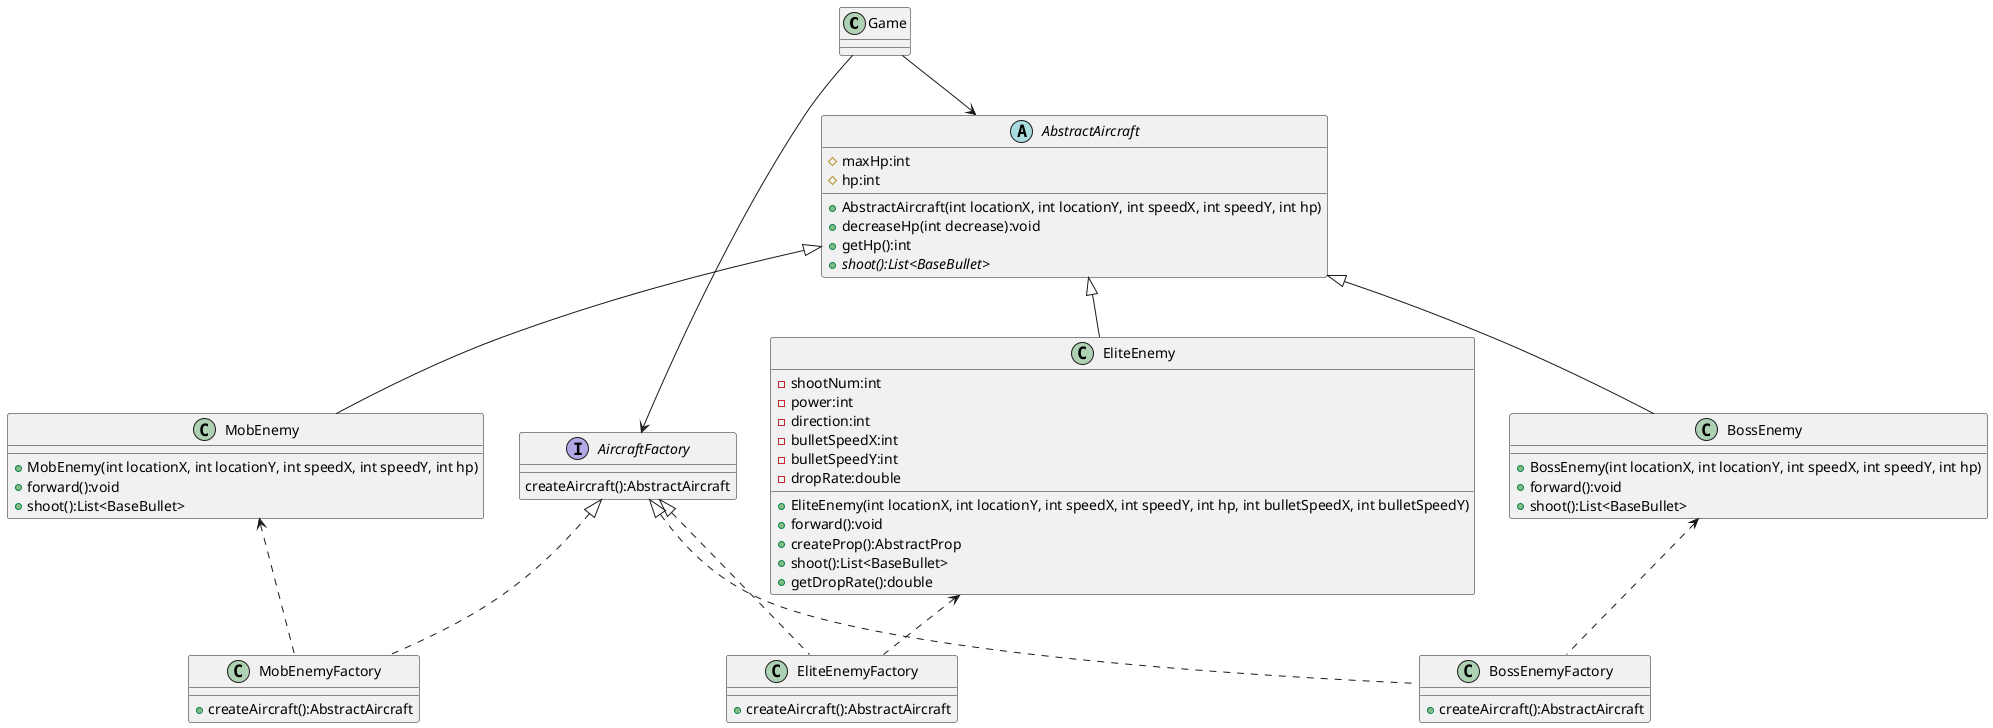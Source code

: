 @startuml
'https://plantuml.com/class-diagram

class Game{}

Game --> AircraftFactory
Game --> AbstractAircraft

abstract class AbstractAircraft
{
	# maxHp:int
    # hp:int
    + AbstractAircraft(int locationX, int locationY, int speedX, int speedY, int hp)
    + decreaseHp(int decrease):void
    + getHp():int
    + {abstract} shoot():List<BaseBullet>
 }

interface AircraftFactory
{
    createAircraft():AbstractAircraft
}

AbstractAircraft <|-- MobEnemy
AbstractAircraft <|-- EliteEnemy
AbstractAircraft <|-- BossEnemy

AircraftFactory <|.. MobEnemyFactory
AircraftFactory <|.. EliteEnemyFactory
AircraftFactory <|.. BossEnemyFactory

MobEnemy <.. MobEnemyFactory
EliteEnemy <.. EliteEnemyFactory
BossEnemy <.. BossEnemyFactory

class MobEnemy {
    + MobEnemy(int locationX, int locationY, int speedX, int speedY, int hp)
    + forward():void
    + shoot():List<BaseBullet>
}

class EliteEnemy {
    - shootNum:int
    - power:int
    - direction:int
    - bulletSpeedX:int
    - bulletSpeedY:int
    - dropRate:double
    + EliteEnemy(int locationX, int locationY, int speedX, int speedY, int hp, int bulletSpeedX, int bulletSpeedY)
    + forward():void
    + createProp():AbstractProp
    + shoot():List<BaseBullet>
    + getDropRate():double
}

class BossEnemy {
    + BossEnemy(int locationX, int locationY, int speedX, int speedY, int hp)
    + forward():void
    + shoot():List<BaseBullet>
}

class MobEnemyFactory {
    + createAircraft():AbstractAircraft
}

class EliteEnemyFactory {
    + createAircraft():AbstractAircraft
}

class BossEnemyFactory {
    + createAircraft():AbstractAircraft
}

@enduml